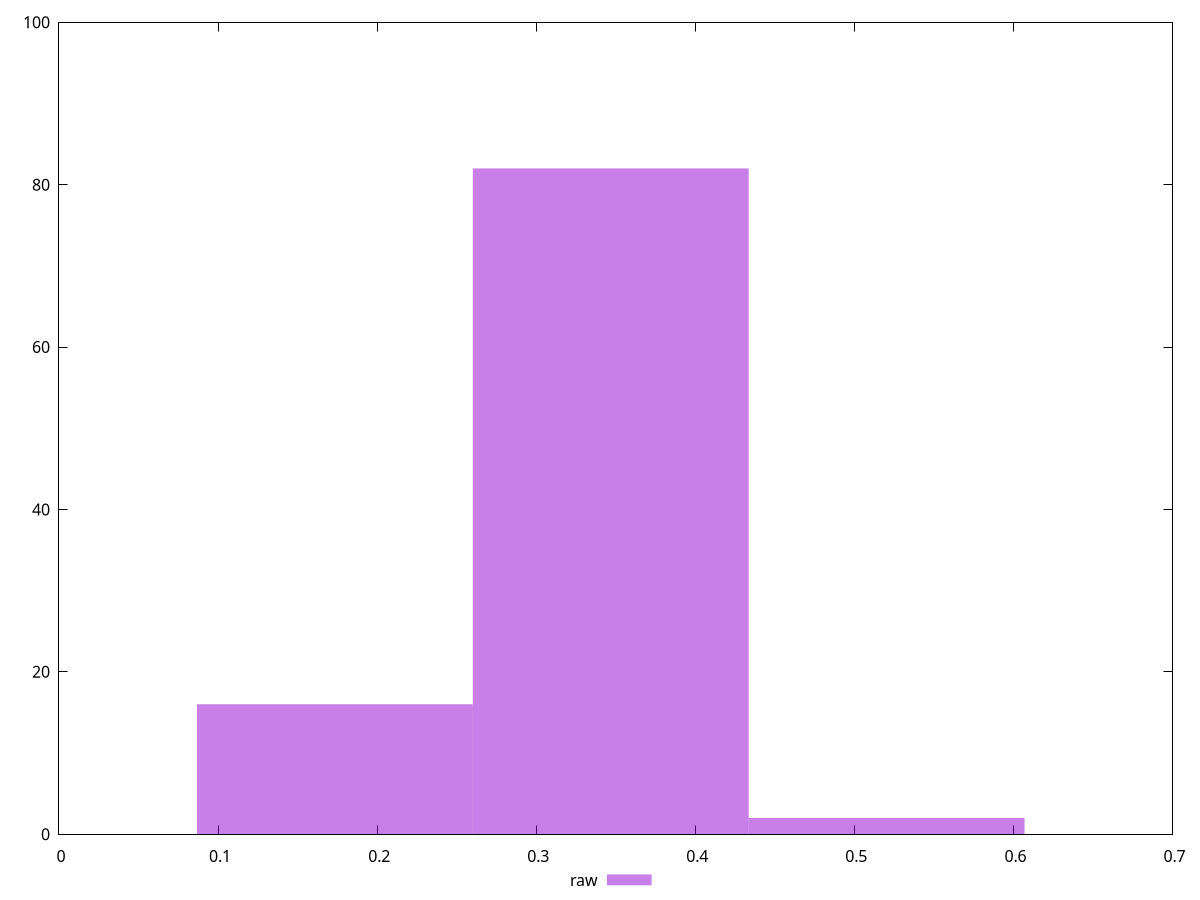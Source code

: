 reset
set terminal svg size 640, 490 enhanced background rgb 'white'
set output "reprap/network-rtt/samples/pages+cached+nointeractive/raw/histogram.svg"

$raw <<EOF
0.17342702986284397 16
0.34685405972568795 82
0.5202810895885319 2
EOF

set key outside below
set boxwidth 0.17342702986284397
set yrange [0:100]
set style fill transparent solid 0.5 noborder

plot \
  $raw title "raw" with boxes, \


reset